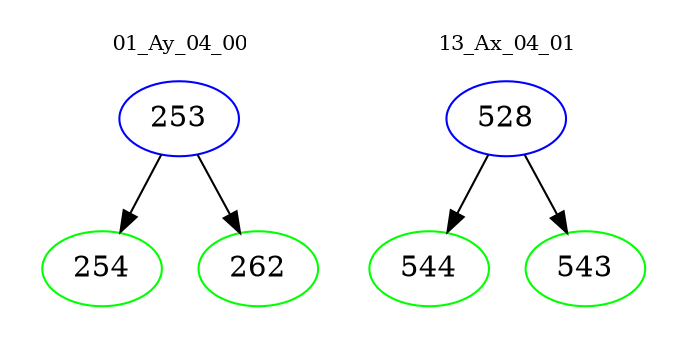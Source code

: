 digraph{
subgraph cluster_0 {
color = white
label = "01_Ay_04_00";
fontsize=10;
T0_253 [label="253", color="blue"]
T0_253 -> T0_254 [color="black"]
T0_254 [label="254", color="green"]
T0_253 -> T0_262 [color="black"]
T0_262 [label="262", color="green"]
}
subgraph cluster_1 {
color = white
label = "13_Ax_04_01";
fontsize=10;
T1_528 [label="528", color="blue"]
T1_528 -> T1_544 [color="black"]
T1_544 [label="544", color="green"]
T1_528 -> T1_543 [color="black"]
T1_543 [label="543", color="green"]
}
}
